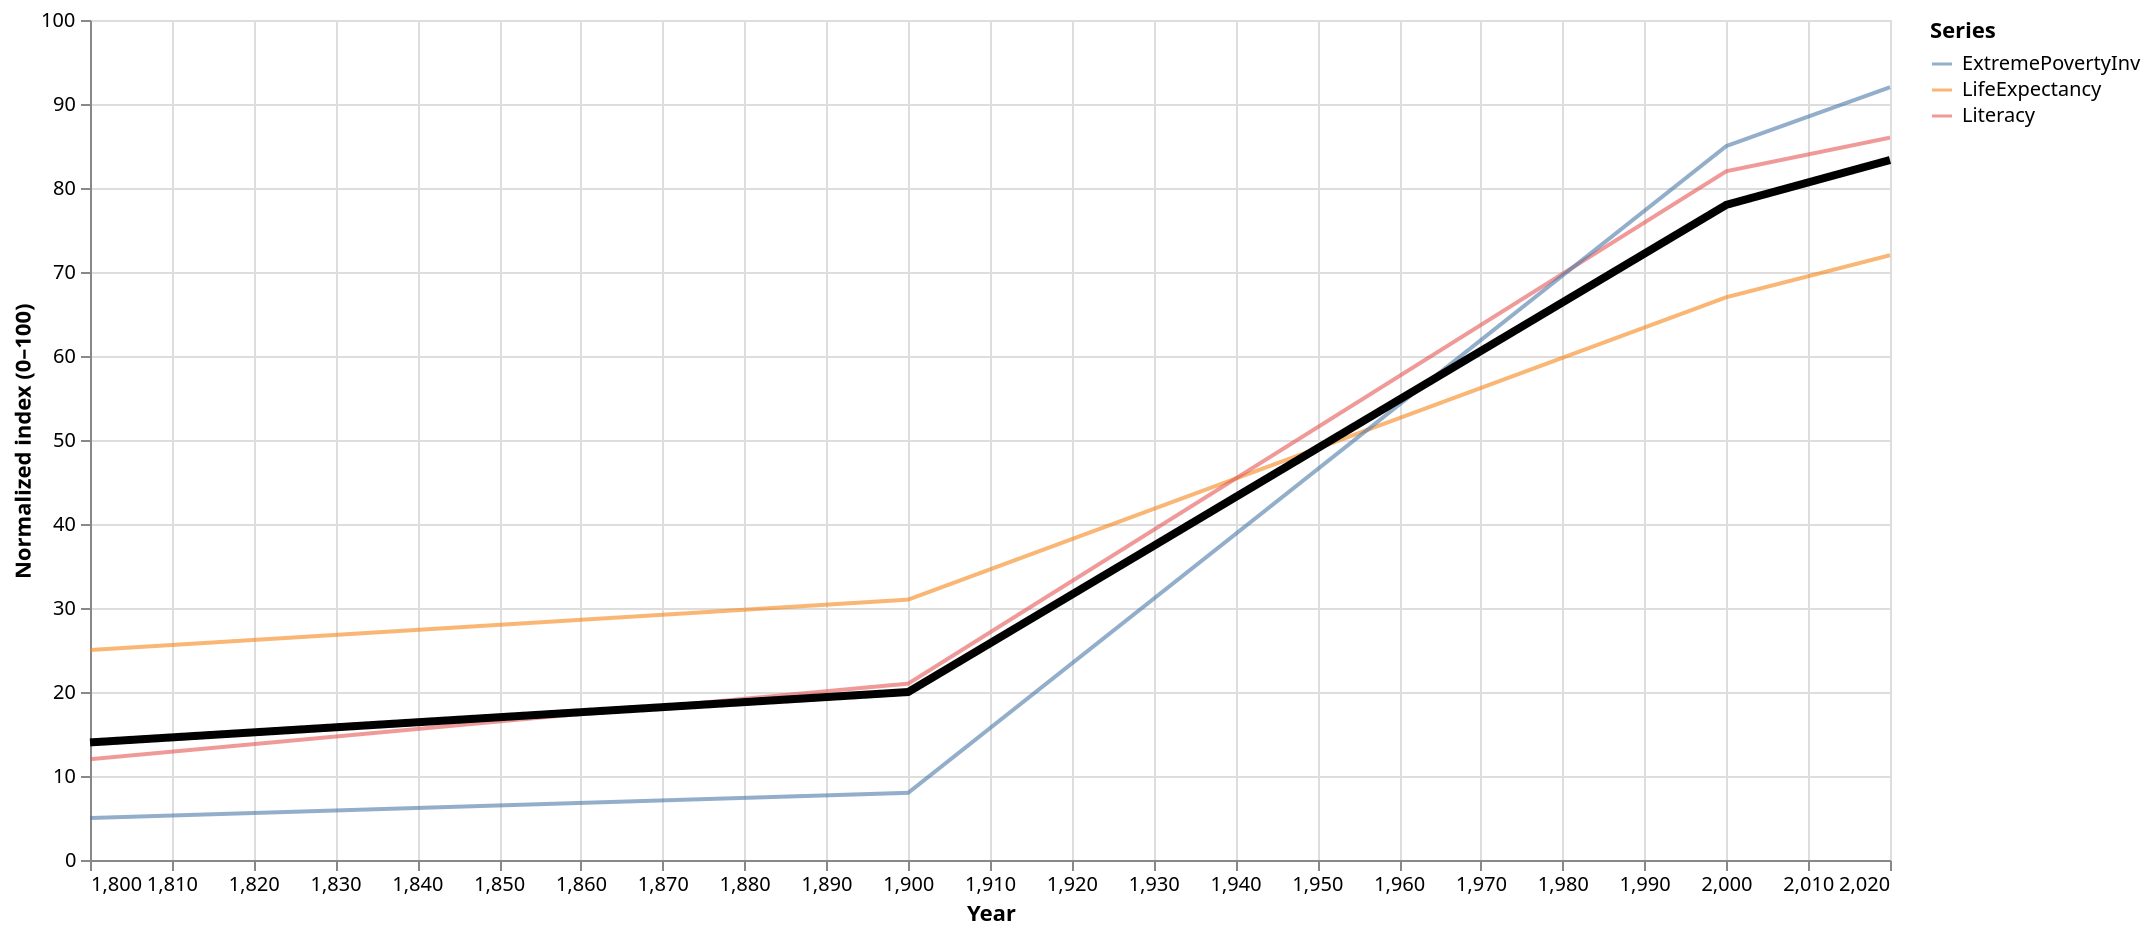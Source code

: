 {
  "$schema": "https://vega.github.io/schema/vega-lite/v5.json",
  "width": 900,
  "height": 420,
  "data": {
    "values": [
      {
        "v": 25.0,
        "t": 1800,
        "k": "LifeExpectancy"
      },
      {
        "v": 31.0,
        "t": 1900,
        "k": "LifeExpectancy"
      },
      {
        "v": 67.0,
        "t": 2000,
        "k": "LifeExpectancy"
      },
      {
        "v": 72.0,
        "t": 2020,
        "k": "LifeExpectancy"
      },
      {
        "v": 12.0,
        "t": 1800,
        "k": "Literacy"
      },
      {
        "v": 21.0,
        "t": 1900,
        "k": "Literacy"
      },
      {
        "v": 82.0,
        "t": 2000,
        "k": "Literacy"
      },
      {
        "v": 86.0,
        "t": 2020,
        "k": "Literacy"
      },
      {
        "v": 5.0,
        "t": 1800,
        "k": "ExtremePovertyInv"
      },
      {
        "v": 8.0,
        "t": 1900,
        "k": "ExtremePovertyInv"
      },
      {
        "v": 85.0,
        "t": 2000,
        "k": "ExtremePovertyInv"
      },
      {
        "v": 92.0,
        "t": 2020,
        "k": "ExtremePovertyInv"
      }
    ]
  },
  "layer": [
    {
      "encoding": {
        "color": {
          "type": "nominal",
          "title": "Series",
          "field": "k"
        },
        "x": {
          "scale": {
            "nice": false
          },
          "type": "quantitative",
          "title": "Year",
          "field": "t"
        },
        "y": {
          "scale": {
            "domain": [
              0,
              100
            ]
          },
          "type": "quantitative",
          "title": "Normalized index (0–100)",
          "field": "v"
        },
        "opacity": {
          "value": 0.6
        }
      },
      "mark": {
        "type": "line"
      }
    },
    {
      "transform": [
        {
          "groupby": [
            "t"
          ],
          "aggregate": [
            {
              "op": "mean",
              "as": "Vitality",
              "field": "v"
            }
          ]
        }
      ],
      "encoding": {
        "color": {
          "value": "black"
        },
        "x": {
          "type": "quantitative",
          "field": "t"
        },
        "y": {
          "type": "quantitative",
          "field": "Vitality"
        }
      },
      "mark": {
        "type": "line",
        "strokeWidth": 4
      }
    }
  ]
}
